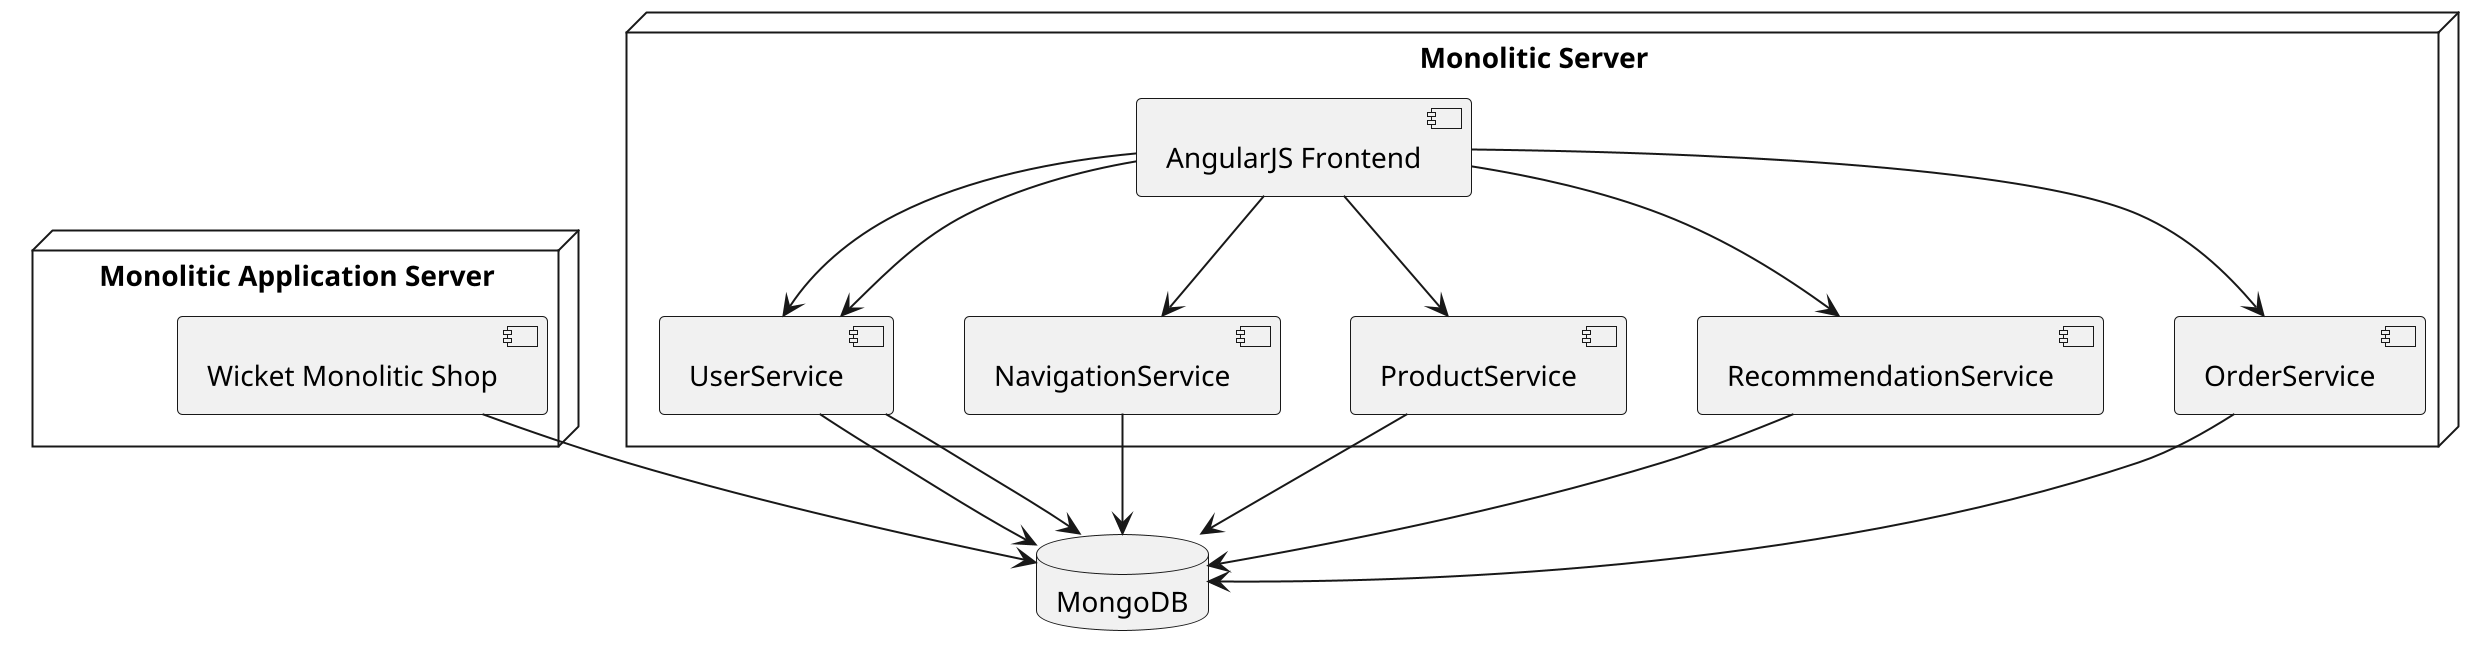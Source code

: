 @startuml
scale 2

database "MongoDB" {
}

node "Monolitic Application Server" {
    [Wicket Monolitic Shop] --> MongoDB
}

node "Monolitic Server" {
    [AngularJS Frontend] --> [UserService]
    [AngularJS Frontend] --> [NavigationService]
    [AngularJS Frontend] --> [ProductService]
    [AngularJS Frontend] --> [RecommendationService]
    [AngularJS Frontend] --> [OrderService]
    [AngularJS Frontend] --> [UserService]

    [UserService] --> MongoDB
    [NavigationService] --> MongoDB
    [ProductService] --> MongoDB
    [RecommendationService] --> MongoDB
    [OrderService] --> MongoDB
    [UserService] --> MongoDB
}


@enduml